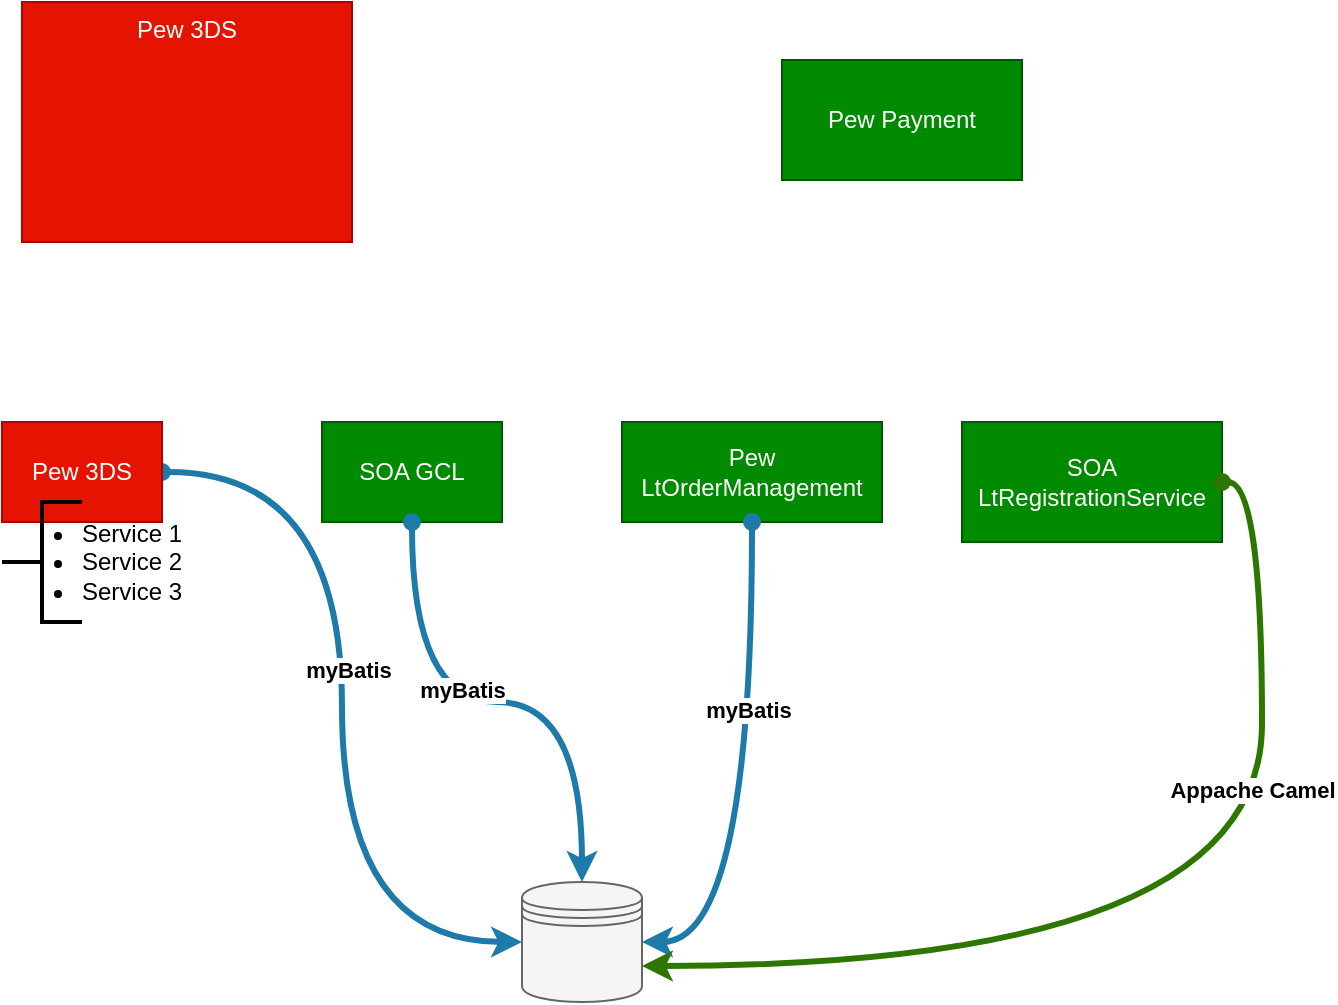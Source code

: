 <mxfile version="21.0.10" type="github"><diagram name="Page-1" id="I89bv1A7Qo-vh1wMKSND"><mxGraphModel dx="794" dy="430" grid="1" gridSize="10" guides="1" tooltips="1" connect="1" arrows="1" fold="1" page="1" pageScale="1" pageWidth="827" pageHeight="1169" math="0" shadow="0"><root><mxCell id="0"/><mxCell id="1" parent="0"/><mxCell id="uGUfOmP1YebAHy9rIblC-15" style="edgeStyle=orthogonalEdgeStyle;orthogonalLoop=1;jettySize=auto;html=1;entryX=0;entryY=0.5;entryDx=0;entryDy=0;strokeColor=#1e7ba9;strokeWidth=3;curved=1;startArrow=oval;startFill=1;" edge="1" parent="1" source="uGUfOmP1YebAHy9rIblC-4" target="uGUfOmP1YebAHy9rIblC-5"><mxGeometry relative="1" as="geometry"/></mxCell><mxCell id="uGUfOmP1YebAHy9rIblC-4" value="Pew 3DS" style="rounded=0;whiteSpace=wrap;html=1;fillColor=#e51400;strokeColor=#B20000;fontColor=#ffffff;" vertex="1" parent="1"><mxGeometry x="80" y="230" width="80" height="50" as="geometry"/></mxCell><mxCell id="uGUfOmP1YebAHy9rIblC-5" value="" style="shape=datastore;whiteSpace=wrap;html=1;fillColor=#f5f5f5;fontColor=#333333;strokeColor=#666666;" vertex="1" parent="1"><mxGeometry x="340" y="460" width="60" height="60" as="geometry"/></mxCell><mxCell id="uGUfOmP1YebAHy9rIblC-6" value="SOA GCL" style="rounded=0;whiteSpace=wrap;html=1;fillColor=#008a00;strokeColor=#005700;fontColor=#ffffff;" vertex="1" parent="1"><mxGeometry x="240" y="230" width="90" height="50" as="geometry"/></mxCell><mxCell id="uGUfOmP1YebAHy9rIblC-7" value="Pew LtOrderManagement" style="rounded=0;whiteSpace=wrap;html=1;fillColor=#008a00;strokeColor=#005700;fontColor=#ffffff;" vertex="1" parent="1"><mxGeometry x="390" y="230" width="130" height="50" as="geometry"/></mxCell><mxCell id="uGUfOmP1YebAHy9rIblC-16" value="SOA LtRegistrationService" style="rounded=0;whiteSpace=wrap;html=1;fillColor=#008a00;strokeColor=#005700;fontColor=#ffffff;" vertex="1" parent="1"><mxGeometry x="560" y="230" width="130" height="60" as="geometry"/></mxCell><mxCell id="uGUfOmP1YebAHy9rIblC-19" style="edgeStyle=orthogonalEdgeStyle;orthogonalLoop=1;jettySize=auto;html=1;entryX=0.5;entryY=0;entryDx=0;entryDy=0;strokeColor=#1e7ba9;strokeWidth=3;curved=1;startArrow=oval;startFill=1;exitX=0.5;exitY=1;exitDx=0;exitDy=0;" edge="1" parent="1" source="uGUfOmP1YebAHy9rIblC-6" target="uGUfOmP1YebAHy9rIblC-5"><mxGeometry relative="1" as="geometry"><mxPoint x="130" y="215" as="sourcePoint"/><mxPoint x="254" y="400" as="targetPoint"/></mxGeometry></mxCell><mxCell id="uGUfOmP1YebAHy9rIblC-21" style="edgeStyle=orthogonalEdgeStyle;orthogonalLoop=1;jettySize=auto;html=1;entryX=1;entryY=0.5;entryDx=0;entryDy=0;strokeColor=#1e7ba9;strokeWidth=3;curved=1;startArrow=oval;startFill=1;" edge="1" parent="1" source="uGUfOmP1YebAHy9rIblC-7" target="uGUfOmP1YebAHy9rIblC-5"><mxGeometry relative="1" as="geometry"><mxPoint x="140" y="225" as="sourcePoint"/><mxPoint x="264" y="410" as="targetPoint"/></mxGeometry></mxCell><mxCell id="uGUfOmP1YebAHy9rIblC-39" value="myBatis" style="edgeLabel;html=1;align=center;verticalAlign=middle;resizable=0;points=[];fontStyle=1" vertex="1" connectable="0" parent="uGUfOmP1YebAHy9rIblC-21"><mxGeometry x="-0.296" y="-2" relative="1" as="geometry"><mxPoint as="offset"/></mxGeometry></mxCell><mxCell id="uGUfOmP1YebAHy9rIblC-22" style="edgeStyle=orthogonalEdgeStyle;orthogonalLoop=1;jettySize=auto;html=1;strokeColor=#2D7600;strokeWidth=3;curved=1;startArrow=oval;startFill=1;exitX=1;exitY=0.5;exitDx=0;exitDy=0;entryX=1;entryY=0.7;entryDx=0;entryDy=0;fillColor=#60a917;" edge="1" parent="1" source="uGUfOmP1YebAHy9rIblC-16" target="uGUfOmP1YebAHy9rIblC-5"><mxGeometry relative="1" as="geometry"><mxPoint x="140" y="225" as="sourcePoint"/><mxPoint x="250" y="420" as="targetPoint"/></mxGeometry></mxCell><mxCell id="uGUfOmP1YebAHy9rIblC-38" value="Appache Camel" style="edgeLabel;html=1;align=center;verticalAlign=middle;resizable=0;points=[];fontStyle=1" vertex="1" connectable="0" parent="uGUfOmP1YebAHy9rIblC-22"><mxGeometry x="-0.394" y="-5" relative="1" as="geometry"><mxPoint as="offset"/></mxGeometry></mxCell><mxCell id="uGUfOmP1YebAHy9rIblC-23" value="Pew 3DS" style="rounded=0;whiteSpace=wrap;html=1;fillColor=#e51400;fontColor=#ffffff;strokeColor=#B20000;verticalAlign=top;" vertex="1" parent="1"><mxGeometry x="90" y="20" width="165" height="120" as="geometry"/></mxCell><mxCell id="uGUfOmP1YebAHy9rIblC-25" value="Pew Payment" style="rounded=0;whiteSpace=wrap;html=1;fillColor=#008a00;fontColor=#ffffff;strokeColor=#005700;" vertex="1" parent="1"><mxGeometry x="470" y="49" width="120" height="60" as="geometry"/></mxCell><mxCell id="uGUfOmP1YebAHy9rIblC-40" value="myBatis" style="edgeLabel;html=1;align=center;verticalAlign=middle;resizable=0;points=[];fontStyle=1" vertex="1" connectable="0" parent="1"><mxGeometry x="463" y="383" as="geometry"><mxPoint x="-153" y="-19" as="offset"/></mxGeometry></mxCell><mxCell id="uGUfOmP1YebAHy9rIblC-41" value="myBatis" style="edgeLabel;html=1;align=center;verticalAlign=middle;resizable=0;points=[];fontStyle=1" vertex="1" connectable="0" parent="1"><mxGeometry x="473" y="393" as="geometry"><mxPoint x="-220" y="-39" as="offset"/></mxGeometry></mxCell><mxCell id="uGUfOmP1YebAHy9rIblC-42" value="&lt;ul&gt;&lt;li&gt;Service 1&lt;/li&gt;&lt;li&gt;Service 2&lt;/li&gt;&lt;li&gt;Service 3&lt;/li&gt;&lt;/ul&gt;" style="strokeWidth=2;html=1;shape=mxgraph.flowchart.annotation_2;align=left;labelPosition=right;pointerEvents=1;spacing=-40;" vertex="1" parent="1"><mxGeometry x="80" y="270" width="40" height="60" as="geometry"/></mxCell></root></mxGraphModel></diagram></mxfile>
